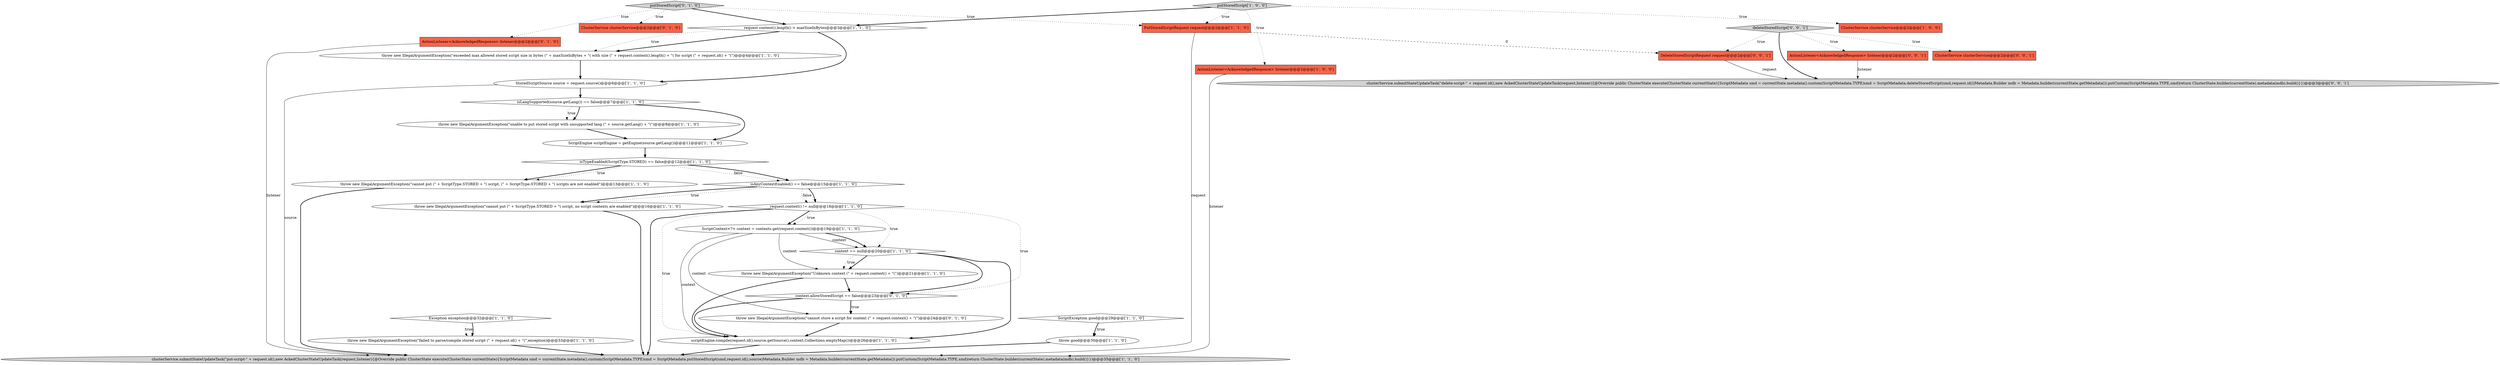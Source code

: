 digraph {
25 [style = filled, label = "throw new IllegalArgumentException(\"cannot store a script for context (\" + request.context() + \"(\")@@@24@@@['0', '1', '0']", fillcolor = white, shape = ellipse image = "AAA1AAABBB2BBB"];
29 [style = filled, label = "clusterService.submitStateUpdateTask(\"delete-script-\" + request.id(),new AckedClusterStateUpdateTask(request,listener){@Override public ClusterState execute(ClusterState currentState){ScriptMetadata smd = currentState.metadata().custom(ScriptMetadata.TYPE)smd = ScriptMetadata.deleteStoredScript(smd,request.id())Metadata.Builder mdb = Metadata.builder(currentState.getMetadata()).putCustom(ScriptMetadata.TYPE,smd)return ClusterState.builder(currentState).metadata(mdb).build()}})@@@3@@@['0', '0', '1']", fillcolor = lightgray, shape = ellipse image = "AAA0AAABBB3BBB"];
17 [style = filled, label = "throw new IllegalArgumentException(\"exceeded max allowed stored script size in bytes (\" + maxSizeInBytes + \"( with size (\" + request.content().length() + \"( for script (\" + request.id() + \"(\")@@@4@@@['1', '1', '0']", fillcolor = white, shape = ellipse image = "AAA0AAABBB1BBB"];
1 [style = filled, label = "clusterService.submitStateUpdateTask(\"put-script-\" + request.id(),new AckedClusterStateUpdateTask(request,listener){@Override public ClusterState execute(ClusterState currentState){ScriptMetadata smd = currentState.metadata().custom(ScriptMetadata.TYPE)smd = ScriptMetadata.putStoredScript(smd,request.id(),source)Metadata.Builder mdb = Metadata.builder(currentState.getMetadata()).putCustom(ScriptMetadata.TYPE,smd)return ClusterState.builder(currentState).metadata(mdb).build()}})@@@35@@@['1', '1', '0']", fillcolor = lightgray, shape = ellipse image = "AAA0AAABBB1BBB"];
3 [style = filled, label = "scriptEngine.compile(request.id(),source.getSource(),context,Collections.emptyMap())@@@26@@@['1', '1', '0']", fillcolor = white, shape = ellipse image = "AAA0AAABBB1BBB"];
12 [style = filled, label = "throw new IllegalArgumentException(\"failed to parse/compile stored script (\" + request.id() + \"(\",exception)@@@33@@@['1', '1', '0']", fillcolor = white, shape = ellipse image = "AAA0AAABBB1BBB"];
24 [style = filled, label = "putStoredScript['0', '1', '0']", fillcolor = lightgray, shape = diamond image = "AAA0AAABBB2BBB"];
28 [style = filled, label = "ClusterService clusterService@@@2@@@['0', '1', '0']", fillcolor = tomato, shape = box image = "AAA0AAABBB2BBB"];
10 [style = filled, label = "isAnyContextEnabled() == false@@@15@@@['1', '1', '0']", fillcolor = white, shape = diamond image = "AAA0AAABBB1BBB"];
20 [style = filled, label = "throw new IllegalArgumentException(\"unable to put stored script with unsupported lang (\" + source.getLang() + \"(\")@@@8@@@['1', '1', '0']", fillcolor = white, shape = ellipse image = "AAA0AAABBB1BBB"];
2 [style = filled, label = "putStoredScript['1', '0', '0']", fillcolor = lightgray, shape = diamond image = "AAA0AAABBB1BBB"];
27 [style = filled, label = "ActionListener<AcknowledgedResponse> listener@@@2@@@['0', '1', '0']", fillcolor = tomato, shape = box image = "AAA0AAABBB2BBB"];
31 [style = filled, label = "deleteStoredScript['0', '0', '1']", fillcolor = lightgray, shape = diamond image = "AAA0AAABBB3BBB"];
8 [style = filled, label = "ActionListener<AcknowledgedResponse> listener@@@2@@@['1', '0', '0']", fillcolor = tomato, shape = box image = "AAA0AAABBB1BBB"];
9 [style = filled, label = "throw new IllegalArgumentException(\"Unknown context (\" + request.context() + \"(\")@@@21@@@['1', '1', '0']", fillcolor = white, shape = ellipse image = "AAA0AAABBB1BBB"];
13 [style = filled, label = "throw new IllegalArgumentException(\"cannot put (\" + ScriptType.STORED + \"( script, no script contexts are enabled\")@@@16@@@['1', '1', '0']", fillcolor = white, shape = ellipse image = "AAA0AAABBB1BBB"];
6 [style = filled, label = "ScriptContext<?> context = contexts.get(request.context())@@@19@@@['1', '1', '0']", fillcolor = white, shape = ellipse image = "AAA0AAABBB1BBB"];
26 [style = filled, label = "context.allowStoredScript == false@@@23@@@['0', '1', '0']", fillcolor = white, shape = diamond image = "AAA1AAABBB2BBB"];
33 [style = filled, label = "DeleteStoredScriptRequest request@@@2@@@['0', '0', '1']", fillcolor = tomato, shape = box image = "AAA0AAABBB3BBB"];
18 [style = filled, label = "PutStoredScriptRequest request@@@2@@@['1', '1', '0']", fillcolor = tomato, shape = box image = "AAA0AAABBB1BBB"];
30 [style = filled, label = "ClusterService clusterService@@@2@@@['0', '0', '1']", fillcolor = tomato, shape = box image = "AAA0AAABBB3BBB"];
32 [style = filled, label = "ActionListener<AcknowledgedResponse> listener@@@2@@@['0', '0', '1']", fillcolor = tomato, shape = box image = "AAA0AAABBB3BBB"];
5 [style = filled, label = "isLangSupported(source.getLang()) == false@@@7@@@['1', '1', '0']", fillcolor = white, shape = diamond image = "AAA0AAABBB1BBB"];
11 [style = filled, label = "request.context() != null@@@18@@@['1', '1', '0']", fillcolor = white, shape = diamond image = "AAA0AAABBB1BBB"];
0 [style = filled, label = "Exception exception@@@32@@@['1', '1', '0']", fillcolor = white, shape = diamond image = "AAA0AAABBB1BBB"];
14 [style = filled, label = "context == null@@@20@@@['1', '1', '0']", fillcolor = white, shape = diamond image = "AAA0AAABBB1BBB"];
21 [style = filled, label = "throw good@@@30@@@['1', '1', '0']", fillcolor = white, shape = ellipse image = "AAA0AAABBB1BBB"];
7 [style = filled, label = "ClusterService clusterService@@@2@@@['1', '0', '0']", fillcolor = tomato, shape = box image = "AAA0AAABBB1BBB"];
16 [style = filled, label = "StoredScriptSource source = request.source()@@@6@@@['1', '1', '0']", fillcolor = white, shape = ellipse image = "AAA0AAABBB1BBB"];
19 [style = filled, label = "request.content().length() > maxSizeInBytes@@@3@@@['1', '1', '0']", fillcolor = white, shape = diamond image = "AAA0AAABBB1BBB"];
4 [style = filled, label = "isTypeEnabled(ScriptType.STORED) == false@@@12@@@['1', '1', '0']", fillcolor = white, shape = diamond image = "AAA0AAABBB1BBB"];
22 [style = filled, label = "throw new IllegalArgumentException(\"cannot put (\" + ScriptType.STORED + \"( script, (\" + ScriptType.STORED + \"( scripts are not enabled\")@@@13@@@['1', '1', '0']", fillcolor = white, shape = ellipse image = "AAA0AAABBB1BBB"];
23 [style = filled, label = "ScriptException good@@@29@@@['1', '1', '0']", fillcolor = white, shape = diamond image = "AAA0AAABBB1BBB"];
15 [style = filled, label = "ScriptEngine scriptEngine = getEngine(source.getLang())@@@11@@@['1', '1', '0']", fillcolor = white, shape = ellipse image = "AAA0AAABBB1BBB"];
24->28 [style = dotted, label="true"];
11->3 [style = dotted, label="true"];
25->3 [style = bold, label=""];
10->13 [style = dotted, label="true"];
14->3 [style = bold, label=""];
27->1 [style = solid, label="listener"];
32->29 [style = solid, label="listener"];
6->14 [style = solid, label="context"];
2->8 [style = dotted, label="true"];
26->25 [style = dotted, label="true"];
20->15 [style = bold, label=""];
15->4 [style = bold, label=""];
31->33 [style = dotted, label="true"];
9->3 [style = bold, label=""];
12->1 [style = bold, label=""];
0->12 [style = dotted, label="true"];
11->1 [style = bold, label=""];
10->11 [style = bold, label=""];
4->22 [style = bold, label=""];
14->9 [style = bold, label=""];
11->6 [style = bold, label=""];
16->1 [style = solid, label="source"];
14->26 [style = bold, label=""];
3->1 [style = bold, label=""];
6->9 [style = solid, label="context"];
19->16 [style = bold, label=""];
23->21 [style = bold, label=""];
4->10 [style = dotted, label="false"];
26->25 [style = bold, label=""];
2->19 [style = bold, label=""];
6->25 [style = solid, label="context"];
6->14 [style = bold, label=""];
10->13 [style = bold, label=""];
11->14 [style = dotted, label="true"];
23->21 [style = dotted, label="true"];
2->18 [style = dotted, label="true"];
0->12 [style = bold, label=""];
19->17 [style = bold, label=""];
11->6 [style = dotted, label="true"];
18->1 [style = solid, label="request"];
8->1 [style = solid, label="listener"];
5->20 [style = bold, label=""];
31->30 [style = dotted, label="true"];
31->32 [style = dotted, label="true"];
16->5 [style = bold, label=""];
4->10 [style = bold, label=""];
24->27 [style = dotted, label="true"];
13->1 [style = bold, label=""];
11->26 [style = dotted, label="true"];
18->33 [style = dashed, label="0"];
9->26 [style = bold, label=""];
19->17 [style = dotted, label="true"];
21->1 [style = bold, label=""];
24->19 [style = bold, label=""];
31->29 [style = bold, label=""];
26->3 [style = bold, label=""];
6->3 [style = solid, label="context"];
10->11 [style = dotted, label="false"];
17->16 [style = bold, label=""];
22->1 [style = bold, label=""];
4->22 [style = dotted, label="true"];
33->29 [style = solid, label="request"];
5->15 [style = bold, label=""];
5->20 [style = dotted, label="true"];
2->7 [style = dotted, label="true"];
24->18 [style = dotted, label="true"];
14->9 [style = dotted, label="true"];
}
